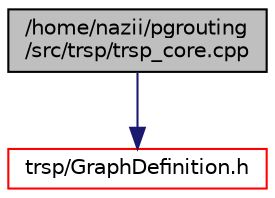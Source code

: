 digraph "/home/nazii/pgrouting/src/trsp/trsp_core.cpp"
{
  edge [fontname="Helvetica",fontsize="10",labelfontname="Helvetica",labelfontsize="10"];
  node [fontname="Helvetica",fontsize="10",shape=record];
  Node0 [label="/home/nazii/pgrouting\l/src/trsp/trsp_core.cpp",height=0.2,width=0.4,color="black", fillcolor="grey75", style="filled", fontcolor="black"];
  Node0 -> Node1 [color="midnightblue",fontsize="10",style="solid",fontname="Helvetica"];
  Node1 [label="trsp/GraphDefinition.h",height=0.2,width=0.4,color="red", fillcolor="white", style="filled",URL="$GraphDefinition_8h.html"];
}
